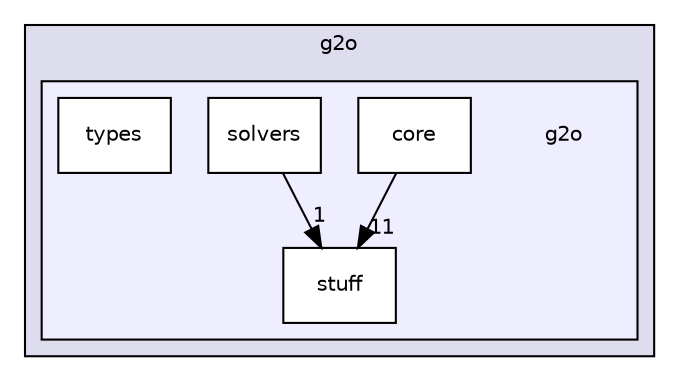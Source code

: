 digraph "D:/github/VSLAM/ORBSLAM2/ORB-SLAM2-master/Thirdparty/g2o/g2o" {
  compound=true
  node [ fontsize="10", fontname="Helvetica"];
  edge [ labelfontsize="10", labelfontname="Helvetica"];
  subgraph clusterdir_6238d635334f7e809f450ee18181fd21 {
    graph [ bgcolor="#ddddee", pencolor="black", label="g2o" fontname="Helvetica", fontsize="10", URL="dir_6238d635334f7e809f450ee18181fd21.html"]
  subgraph clusterdir_62a53d30c17c36057e41412a1a4f77b8 {
    graph [ bgcolor="#eeeeff", pencolor="black", label="" URL="dir_62a53d30c17c36057e41412a1a4f77b8.html"];
    dir_62a53d30c17c36057e41412a1a4f77b8 [shape=plaintext label="g2o"];
    dir_b7aaf3f9367a0f07449e9b09401b4637 [shape=box label="core" color="black" fillcolor="white" style="filled" URL="dir_b7aaf3f9367a0f07449e9b09401b4637.html"];
    dir_39861191ef66519c765a3f62ed95a37f [shape=box label="solvers" color="black" fillcolor="white" style="filled" URL="dir_39861191ef66519c765a3f62ed95a37f.html"];
    dir_8060ee540022a2c52e71c5c2c8062ae1 [shape=box label="stuff" color="black" fillcolor="white" style="filled" URL="dir_8060ee540022a2c52e71c5c2c8062ae1.html"];
    dir_1e6c3abd33ecc5404f9a57f0945c0244 [shape=box label="types" color="black" fillcolor="white" style="filled" URL="dir_1e6c3abd33ecc5404f9a57f0945c0244.html"];
  }
  }
  dir_b7aaf3f9367a0f07449e9b09401b4637->dir_8060ee540022a2c52e71c5c2c8062ae1 [headlabel="11", labeldistance=1.5 headhref="dir_000008_000010.html"];
  dir_39861191ef66519c765a3f62ed95a37f->dir_8060ee540022a2c52e71c5c2c8062ae1 [headlabel="1", labeldistance=1.5 headhref="dir_000009_000010.html"];
}
